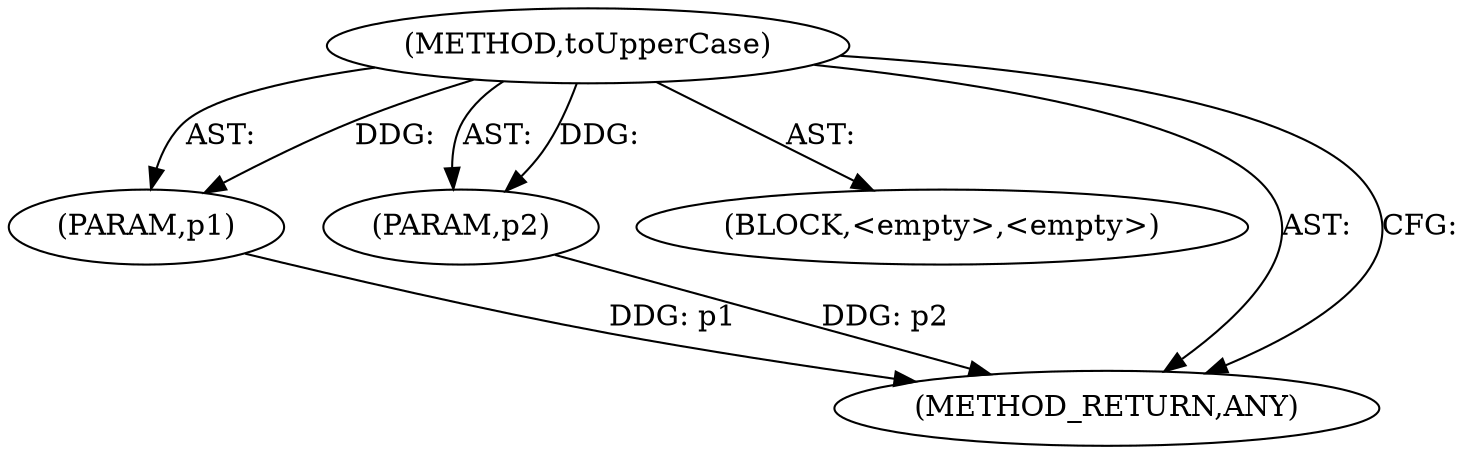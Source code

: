 digraph "toUpperCase" {  
"456" [label = <(METHOD,toUpperCase)> ]
"457" [label = <(PARAM,p1)> ]
"458" [label = <(PARAM,p2)> ]
"459" [label = <(BLOCK,&lt;empty&gt;,&lt;empty&gt;)> ]
"460" [label = <(METHOD_RETURN,ANY)> ]
  "456" -> "457"  [ label = "AST: "] 
  "456" -> "459"  [ label = "AST: "] 
  "456" -> "458"  [ label = "AST: "] 
  "456" -> "460"  [ label = "AST: "] 
  "456" -> "460"  [ label = "CFG: "] 
  "457" -> "460"  [ label = "DDG: p1"] 
  "458" -> "460"  [ label = "DDG: p2"] 
  "456" -> "457"  [ label = "DDG: "] 
  "456" -> "458"  [ label = "DDG: "] 
}
